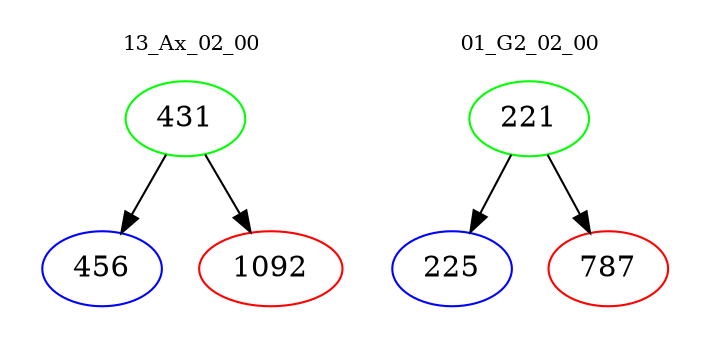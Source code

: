 digraph{
subgraph cluster_0 {
color = white
label = "13_Ax_02_00";
fontsize=10;
T0_431 [label="431", color="green"]
T0_431 -> T0_456 [color="black"]
T0_456 [label="456", color="blue"]
T0_431 -> T0_1092 [color="black"]
T0_1092 [label="1092", color="red"]
}
subgraph cluster_1 {
color = white
label = "01_G2_02_00";
fontsize=10;
T1_221 [label="221", color="green"]
T1_221 -> T1_225 [color="black"]
T1_225 [label="225", color="blue"]
T1_221 -> T1_787 [color="black"]
T1_787 [label="787", color="red"]
}
}
